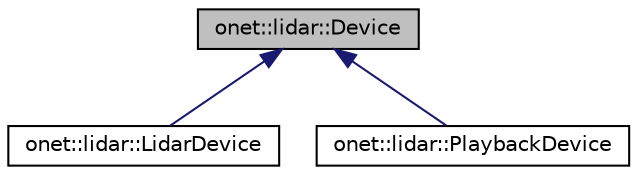 digraph "onet::lidar::Device"
{
 // LATEX_PDF_SIZE
  edge [fontname="Helvetica",fontsize="10",labelfontname="Helvetica",labelfontsize="10"];
  node [fontname="Helvetica",fontsize="10",shape=record];
  Node1 [label="onet::lidar::Device",height=0.2,width=0.4,color="black", fillcolor="grey75", style="filled", fontcolor="black",tooltip=" "];
  Node1 -> Node2 [dir="back",color="midnightblue",fontsize="10",style="solid",fontname="Helvetica"];
  Node2 [label="onet::lidar::LidarDevice",height=0.2,width=0.4,color="black", fillcolor="white", style="filled",URL="$classonet_1_1lidar_1_1LidarDevice.html",tooltip="The class is used to communicate with lidar. You can get point cloud data and parameters of the devic..."];
  Node1 -> Node3 [dir="back",color="midnightblue",fontsize="10",style="solid",fontname="Helvetica"];
  Node3 [label="onet::lidar::PlaybackDevice",height=0.2,width=0.4,color="black", fillcolor="white", style="filled",URL="$classonet_1_1lidar_1_1PlaybackDevice.html",tooltip="The PlaybackDevice class It is used to read point cloud data from files, including ...."];
}
